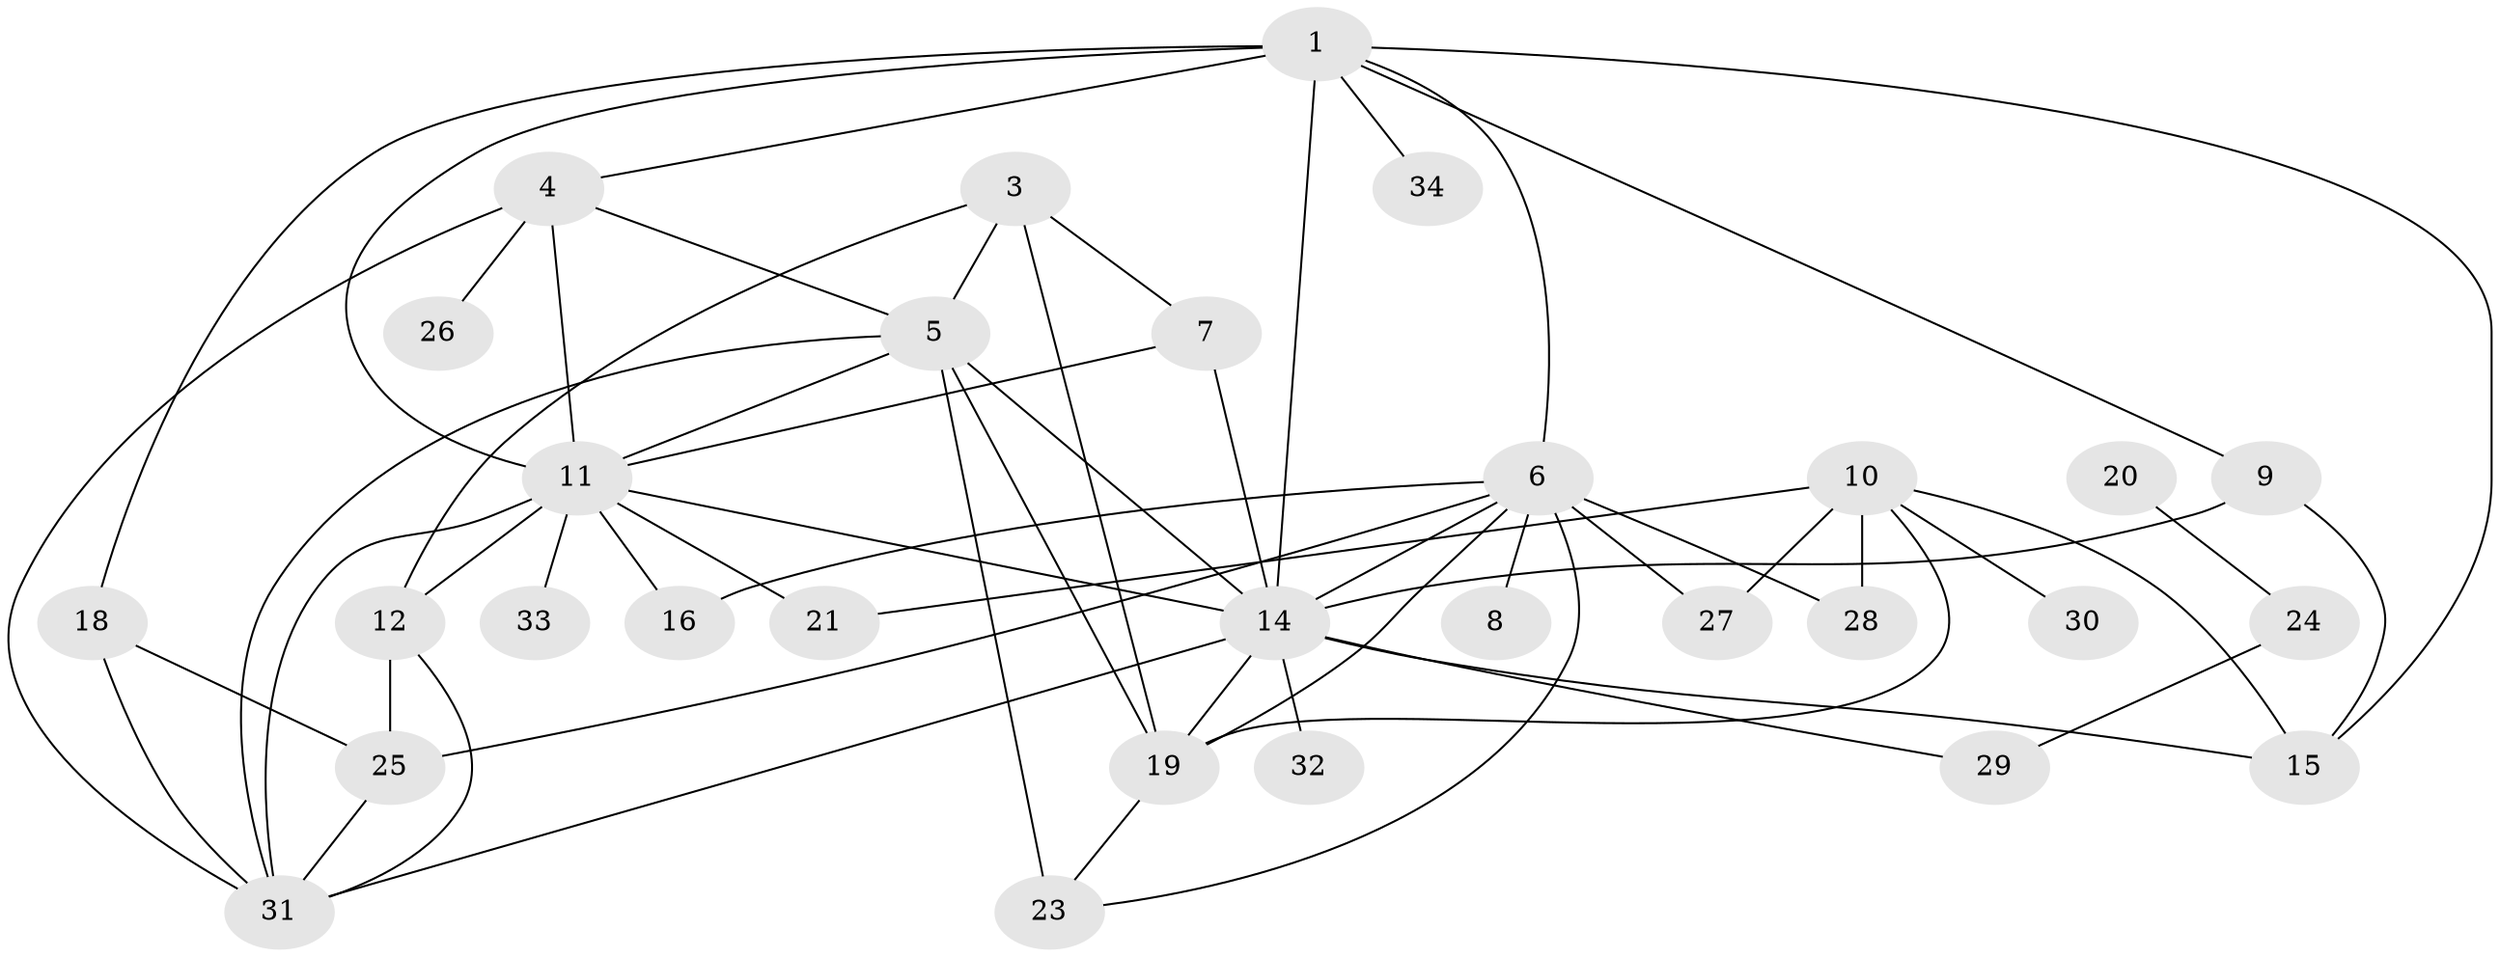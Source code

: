 // original degree distribution, {4: 0.22388059701492538, 0: 0.05970149253731343, 2: 0.19402985074626866, 1: 0.14925373134328357, 3: 0.19402985074626866, 6: 0.04477611940298507, 5: 0.11940298507462686, 7: 0.014925373134328358}
// Generated by graph-tools (version 1.1) at 2025/48/03/04/25 22:48:26]
// undirected, 30 vertices, 58 edges
graph export_dot {
  node [color=gray90,style=filled];
  1;
  3;
  4;
  5;
  6;
  7;
  8;
  9;
  10;
  11;
  12;
  14;
  15;
  16;
  18;
  19;
  20;
  21;
  23;
  24;
  25;
  26;
  27;
  28;
  29;
  30;
  31;
  32;
  33;
  34;
  1 -- 4 [weight=1.0];
  1 -- 6 [weight=3.0];
  1 -- 9 [weight=1.0];
  1 -- 11 [weight=2.0];
  1 -- 14 [weight=3.0];
  1 -- 15 [weight=1.0];
  1 -- 18 [weight=1.0];
  1 -- 34 [weight=1.0];
  3 -- 5 [weight=1.0];
  3 -- 7 [weight=1.0];
  3 -- 12 [weight=1.0];
  3 -- 19 [weight=1.0];
  4 -- 5 [weight=1.0];
  4 -- 11 [weight=1.0];
  4 -- 26 [weight=1.0];
  4 -- 31 [weight=1.0];
  5 -- 11 [weight=2.0];
  5 -- 14 [weight=1.0];
  5 -- 19 [weight=1.0];
  5 -- 23 [weight=2.0];
  5 -- 31 [weight=1.0];
  6 -- 8 [weight=1.0];
  6 -- 14 [weight=1.0];
  6 -- 16 [weight=1.0];
  6 -- 19 [weight=1.0];
  6 -- 23 [weight=1.0];
  6 -- 25 [weight=1.0];
  6 -- 27 [weight=1.0];
  6 -- 28 [weight=1.0];
  7 -- 11 [weight=1.0];
  7 -- 14 [weight=1.0];
  9 -- 14 [weight=1.0];
  9 -- 15 [weight=1.0];
  10 -- 15 [weight=1.0];
  10 -- 19 [weight=1.0];
  10 -- 21 [weight=2.0];
  10 -- 27 [weight=1.0];
  10 -- 28 [weight=1.0];
  10 -- 30 [weight=1.0];
  11 -- 12 [weight=2.0];
  11 -- 14 [weight=1.0];
  11 -- 16 [weight=1.0];
  11 -- 21 [weight=1.0];
  11 -- 31 [weight=1.0];
  11 -- 33 [weight=1.0];
  12 -- 25 [weight=1.0];
  12 -- 31 [weight=1.0];
  14 -- 15 [weight=1.0];
  14 -- 19 [weight=1.0];
  14 -- 29 [weight=1.0];
  14 -- 31 [weight=1.0];
  14 -- 32 [weight=1.0];
  18 -- 25 [weight=1.0];
  18 -- 31 [weight=1.0];
  19 -- 23 [weight=1.0];
  20 -- 24 [weight=1.0];
  24 -- 29 [weight=1.0];
  25 -- 31 [weight=1.0];
}
